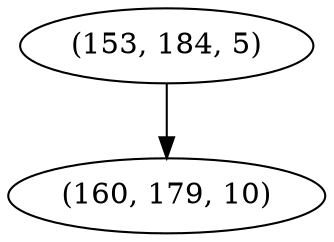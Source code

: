 digraph tree {
    "(153, 184, 5)";
    "(160, 179, 10)";
    "(153, 184, 5)" -> "(160, 179, 10)";
}
